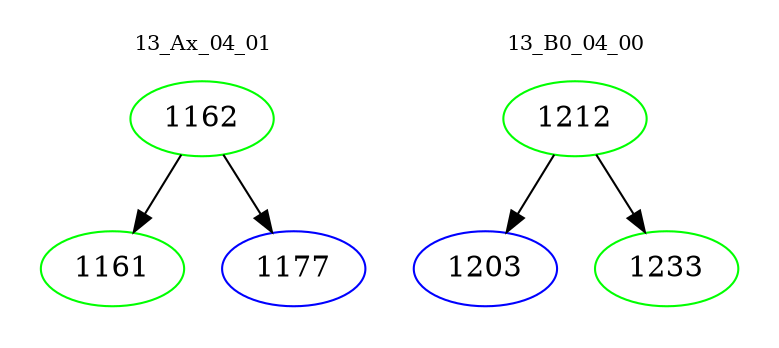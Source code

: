 digraph{
subgraph cluster_0 {
color = white
label = "13_Ax_04_01";
fontsize=10;
T0_1162 [label="1162", color="green"]
T0_1162 -> T0_1161 [color="black"]
T0_1161 [label="1161", color="green"]
T0_1162 -> T0_1177 [color="black"]
T0_1177 [label="1177", color="blue"]
}
subgraph cluster_1 {
color = white
label = "13_B0_04_00";
fontsize=10;
T1_1212 [label="1212", color="green"]
T1_1212 -> T1_1203 [color="black"]
T1_1203 [label="1203", color="blue"]
T1_1212 -> T1_1233 [color="black"]
T1_1233 [label="1233", color="green"]
}
}
